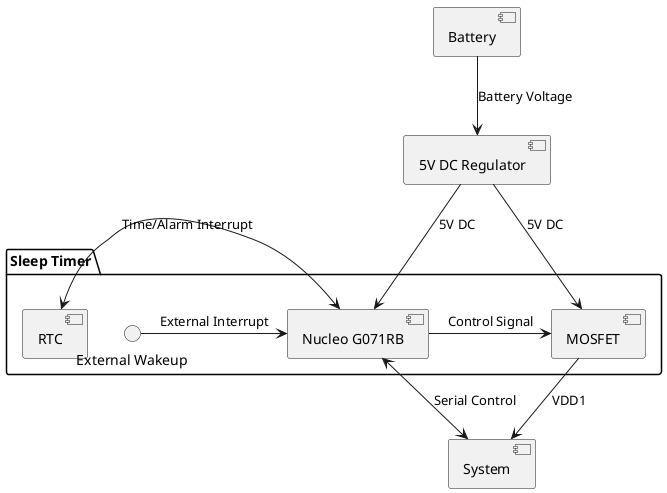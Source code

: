 @startuml System Diagram
[Battery] as batt
package "Sleep Timer" {
    [Nucleo G071RB] as stm32
    [MOSFET] as mosfet
    [RTC] as rtc
    interface "External Wakeup" as exti
    exti -> stm32 : External Interrupt
    rtc <-> stm32 : Time/Alarm Interrupt
    stm32 -> mosfet : Control Signal
}
[5V DC Regulator] as 5vreg
[System] as system
batt --> 5vreg : Battery Voltage
5vreg --> stm32 : 5V DC
5vreg -> mosfet : 5V DC
mosfet --> system : VDD1
system <-> stm32 : Serial Control
@enduml

@startuml FW Diagram
class SerialDriver{
    init()
    read()
    write()
    flush()
    deinit()
}

class RTCDriver{ 
    init()
    deinit()
    getTime()
    setTime()
    setAlarm()
    clearAlarm()
    registerAlarmCallback()
}
class PwrCtrlDriver{
    init()
    deinit()
    setState()
}

class CommandModule{
    init()
    deinit()
    parse()
    registerCommandCallback()
}
class Application{
    doWakeCommand()
    doSetTimeCommand()
    doAlarm()
}
@enduml